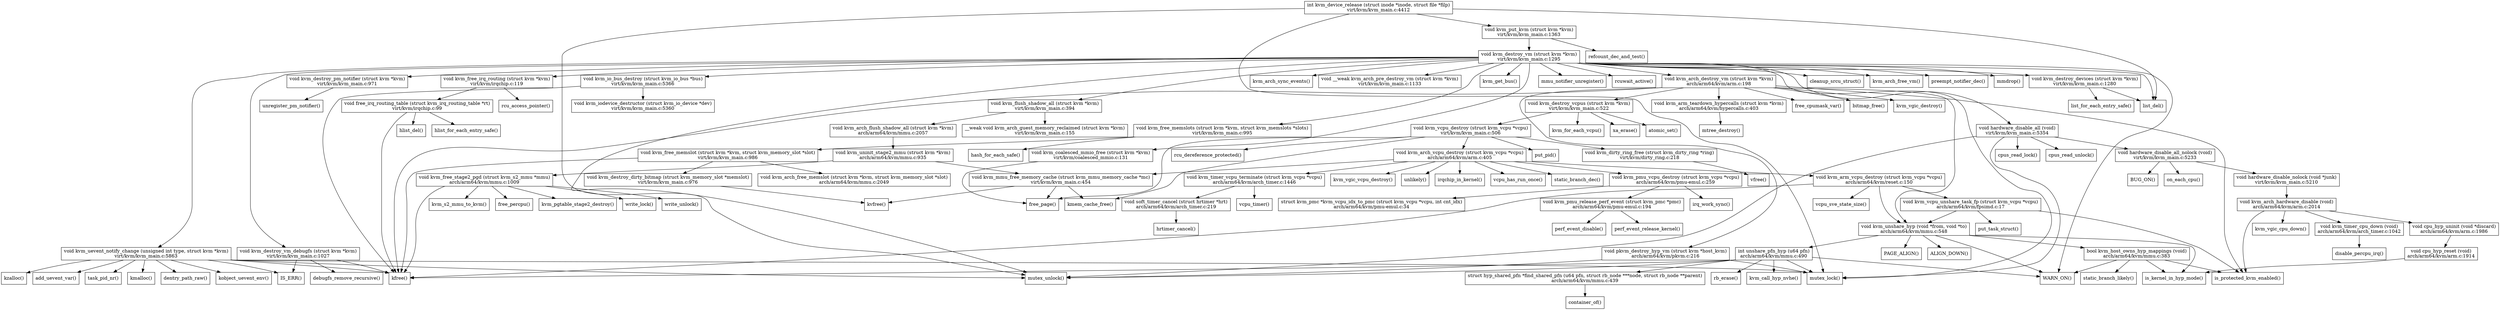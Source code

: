 // subgraph node: kvm_device_release
// subgraph edge: kvm_device_release->list_del
// subgraph node: list_del
// subgraph edge: kvm_device_release->mutex_lock
// subgraph node: mutex_lock
// subgraph edge: kvm_device_release->mutex_unlock
// subgraph node: mutex_unlock
// subgraph edge: kvm_device_release->kvm_put_kvm
// subgraph node: kvm_put_kvm
// subgraph edge: kvm_put_kvm->refcount_dec_and_test
// subgraph node: refcount_dec_and_test
// subgraph edge: kvm_put_kvm->kvm_destroy_vm
// subgraph node: kvm_destroy_vm
// subgraph edge: kvm_destroy_vm->WARN_ON
// subgraph node: WARN_ON
// subgraph edge: kvm_destroy_vm->list_del
// subgraph edge: kvm_destroy_vm->mutex_lock
// subgraph edge: kvm_destroy_vm->mutex_unlock
// subgraph edge: kvm_destroy_vm->kvm_destroy_pm_notifier
// subgraph node: kvm_destroy_pm_notifier
// subgraph edge: kvm_destroy_pm_notifier->unregister_pm_notifier
// subgraph node: unregister_pm_notifier
// subgraph edge: kvm_destroy_vm->kvm_uevent_notify_change
// subgraph node: kvm_uevent_notify_change
// subgraph edge: kvm_uevent_notify_change->IS_ERR
// subgraph node: IS_ERR
// subgraph edge: kvm_uevent_notify_change->kfree
// subgraph node: kfree
// subgraph edge: kvm_uevent_notify_change->mutex_lock
// subgraph edge: kvm_uevent_notify_change->mutex_unlock
// subgraph edge: kvm_uevent_notify_change->kzalloc
// subgraph node: kzalloc
// subgraph edge: kvm_uevent_notify_change->add_uevent_var
// subgraph node: add_uevent_var
// subgraph edge: kvm_uevent_notify_change->task_pid_nr
// subgraph node: task_pid_nr
// subgraph edge: kvm_uevent_notify_change->kmalloc
// subgraph node: kmalloc
// subgraph edge: kvm_uevent_notify_change->dentry_path_raw
// subgraph node: dentry_path_raw
// subgraph edge: kvm_uevent_notify_change->kobject_uevent_env
// subgraph node: kobject_uevent_env
// subgraph edge: kvm_destroy_vm->kvm_destroy_vm_debugfs
// subgraph node: kvm_destroy_vm_debugfs
// subgraph edge: kvm_destroy_vm_debugfs->IS_ERR
// subgraph edge: kvm_destroy_vm_debugfs->kfree
// subgraph edge: kvm_destroy_vm_debugfs->debugfs_remove_recursive
// subgraph node: debugfs_remove_recursive
// subgraph edge: kvm_destroy_vm->kvm_arch_sync_events
// subgraph node: kvm_arch_sync_events
// subgraph edge: kvm_destroy_vm->kvm_arch_pre_destroy_vm
// subgraph node: kvm_arch_pre_destroy_vm
// subgraph edge: kvm_destroy_vm->kvm_free_irq_routing
// subgraph node: kvm_free_irq_routing
// subgraph edge: kvm_free_irq_routing->rcu_access_pointer
// subgraph node: rcu_access_pointer
// subgraph edge: kvm_free_irq_routing->free_irq_routing_table
// subgraph node: free_irq_routing_table
// subgraph edge: free_irq_routing_table->kfree
// subgraph edge: free_irq_routing_table->hlist_for_each_entry_safe
// subgraph node: hlist_for_each_entry_safe
// subgraph edge: free_irq_routing_table->hlist_del
// subgraph node: hlist_del
// subgraph edge: kvm_destroy_vm->kvm_get_bus
// subgraph node: kvm_get_bus
// subgraph edge: kvm_destroy_vm->kvm_io_bus_destroy
// subgraph node: kvm_io_bus_destroy
// subgraph edge: kvm_io_bus_destroy->kfree
// subgraph edge: kvm_io_bus_destroy->kvm_iodevice_destructor
// subgraph node: kvm_iodevice_destructor
// subgraph edge: kvm_destroy_vm->kvm_coalesced_mmio_free
// subgraph node: kvm_coalesced_mmio_free
// subgraph edge: kvm_coalesced_mmio_free->free_page
// subgraph node: free_page
// subgraph edge: kvm_destroy_vm->mmu_notifier_unregister
// subgraph node: mmu_notifier_unregister
// subgraph edge: kvm_destroy_vm->rcuwait_active
// subgraph node: rcuwait_active
// subgraph edge: kvm_destroy_vm->kvm_flush_shadow_all
// subgraph node: kvm_flush_shadow_all
// subgraph edge: kvm_flush_shadow_all->kvm_arch_flush_shadow_all
// subgraph node: kvm_arch_flush_shadow_all
// subgraph edge: kvm_arch_flush_shadow_all->kvm_uninit_stage2_mmu
// subgraph node: kvm_uninit_stage2_mmu
// subgraph edge: kvm_uninit_stage2_mmu->kvm_free_stage2_pgd
// subgraph node: kvm_free_stage2_pgd
// subgraph edge: kvm_free_stage2_pgd->write_lock
// subgraph node: write_lock
// subgraph edge: kvm_free_stage2_pgd->write_unlock
// subgraph node: write_unlock
// subgraph edge: kvm_free_stage2_pgd->kfree
// subgraph edge: kvm_free_stage2_pgd->kvm_s2_mmu_to_kvm
// subgraph node: kvm_s2_mmu_to_kvm
// subgraph edge: kvm_free_stage2_pgd->free_percpu
// subgraph node: free_percpu
// subgraph edge: kvm_free_stage2_pgd->kvm_pgtable_stage2_destroy
// subgraph node: kvm_pgtable_stage2_destroy
// subgraph edge: kvm_uninit_stage2_mmu->kvm_mmu_free_memory_cache
// subgraph node: kvm_mmu_free_memory_cache
// subgraph edge: kvm_mmu_free_memory_cache->free_page
// subgraph edge: kvm_mmu_free_memory_cache->kmem_cache_free
// subgraph node: kmem_cache_free
// subgraph edge: kvm_mmu_free_memory_cache->kvfree
// subgraph node: kvfree
// subgraph edge: kvm_flush_shadow_all->kvm_arch_guest_memory_reclaimed
// subgraph node: kvm_arch_guest_memory_reclaimed
// subgraph edge: kvm_destroy_vm->kvm_arch_destroy_vm
// subgraph node: kvm_arch_destroy_vm
// subgraph edge: kvm_arch_destroy_vm->kfree
// subgraph edge: kvm_arch_destroy_vm->is_protected_kvm_enabled
// subgraph node: is_protected_kvm_enabled
// subgraph edge: kvm_arch_destroy_vm->free_cpumask_var
// subgraph node: free_cpumask_var
// subgraph edge: kvm_arch_destroy_vm->bitmap_free
// subgraph node: bitmap_free
// subgraph edge: kvm_arch_destroy_vm->kvm_vgic_destroy
// subgraph node: kvm_vgic_destroy
// subgraph edge: kvm_arch_destroy_vm->pkvm_destroy_hyp_vm
// subgraph node: pkvm_destroy_hyp_vm
// subgraph edge: pkvm_destroy_hyp_vm->mutex_lock
// subgraph edge: pkvm_destroy_hyp_vm->mutex_unlock
// subgraph edge: kvm_arch_destroy_vm->kvm_destroy_vcpus
// subgraph node: kvm_destroy_vcpus
// subgraph edge: kvm_destroy_vcpus->kvm_for_each_vcpu
// subgraph node: kvm_for_each_vcpu
// subgraph edge: kvm_destroy_vcpus->kvm_vcpu_destroy
// subgraph node: kvm_vcpu_destroy
// subgraph edge: kvm_vcpu_destroy->free_page
// subgraph edge: kvm_vcpu_destroy->kmem_cache_free
// subgraph edge: kvm_vcpu_destroy->kvm_arch_vcpu_destroy
// subgraph node: kvm_arch_vcpu_destroy
// subgraph edge: kvm_arch_vcpu_destroy->unlikely
// subgraph node: unlikely
// subgraph edge: kvm_arch_vcpu_destroy->irqchip_in_kernel
// subgraph node: irqchip_in_kernel
// subgraph edge: kvm_arch_vcpu_destroy->kvm_mmu_free_memory_cache
// subgraph edge: kvm_arch_vcpu_destroy->vcpu_has_run_once
// subgraph node: vcpu_has_run_once
// subgraph edge: kvm_arch_vcpu_destroy->static_branch_dec
// subgraph node: static_branch_dec
// subgraph edge: kvm_arch_vcpu_destroy->kvm_timer_vcpu_terminate
// subgraph node: kvm_timer_vcpu_terminate
// subgraph edge: kvm_timer_vcpu_terminate->soft_timer_cancel
// subgraph node: soft_timer_cancel
// subgraph edge: soft_timer_cancel->hrtimer_cancel
// subgraph node: hrtimer_cancel
// subgraph edge: kvm_timer_vcpu_terminate->vcpu_timer
// subgraph node: vcpu_timer
// subgraph edge: kvm_arch_vcpu_destroy->kvm_pmu_vcpu_destroy
// subgraph node: kvm_pmu_vcpu_destroy
// subgraph edge: kvm_pmu_vcpu_destroy->kvm_vcpu_idx_to_pmc
// subgraph node: kvm_vcpu_idx_to_pmc
// subgraph edge: kvm_pmu_vcpu_destroy->kvm_pmu_release_perf_event
// subgraph node: kvm_pmu_release_perf_event
// subgraph edge: kvm_pmu_release_perf_event->perf_event_disable
// subgraph node: perf_event_disable
// subgraph edge: kvm_pmu_release_perf_event->perf_event_release_kernel
// subgraph node: perf_event_release_kernel
// subgraph edge: kvm_pmu_vcpu_destroy->irq_work_sync
// subgraph node: irq_work_sync
// subgraph edge: kvm_arch_vcpu_destroy->kvm_vgic_vcpu_destroy
// subgraph node: kvm_vgic_vcpu_destroy
// subgraph edge: kvm_arch_vcpu_destroy->kvm_arm_vcpu_destroy
// subgraph node: kvm_arm_vcpu_destroy
// subgraph edge: kvm_arm_vcpu_destroy->kfree
// subgraph edge: kvm_arm_vcpu_destroy->kvm_unshare_hyp
// subgraph node: kvm_unshare_hyp
// subgraph edge: kvm_unshare_hyp->WARN_ON
// subgraph edge: kvm_unshare_hyp->is_kernel_in_hyp_mode
// subgraph node: is_kernel_in_hyp_mode
// subgraph edge: kvm_unshare_hyp->ALIGN_DOWN
// subgraph node: ALIGN_DOWN
// subgraph edge: kvm_unshare_hyp->kvm_host_owns_hyp_mappings
// subgraph node: kvm_host_owns_hyp_mappings
// subgraph edge: kvm_host_owns_hyp_mappings->WARN_ON
// subgraph edge: kvm_host_owns_hyp_mappings->is_protected_kvm_enabled
// subgraph edge: kvm_host_owns_hyp_mappings->is_kernel_in_hyp_mode
// subgraph edge: kvm_host_owns_hyp_mappings->static_branch_likely
// subgraph node: static_branch_likely
// subgraph edge: kvm_unshare_hyp->PAGE_ALIGN
// subgraph node: PAGE_ALIGN
// subgraph edge: kvm_unshare_hyp->unshare_pfn_hyp
// subgraph node: unshare_pfn_hyp
// subgraph edge: unshare_pfn_hyp->WARN_ON
// subgraph edge: unshare_pfn_hyp->kfree
// subgraph edge: unshare_pfn_hyp->mutex_lock
// subgraph edge: unshare_pfn_hyp->mutex_unlock
// subgraph edge: unshare_pfn_hyp->kvm_call_hyp_nvhe
// subgraph node: kvm_call_hyp_nvhe
// subgraph edge: unshare_pfn_hyp->find_shared_pfn
// subgraph node: find_shared_pfn
// subgraph edge: find_shared_pfn->container_of
// subgraph node: container_of
// subgraph edge: unshare_pfn_hyp->rb_erase
// subgraph node: rb_erase
// subgraph edge: kvm_arm_vcpu_destroy->kvm_vcpu_unshare_task_fp
// subgraph node: kvm_vcpu_unshare_task_fp
// subgraph edge: kvm_vcpu_unshare_task_fp->is_protected_kvm_enabled
// subgraph edge: kvm_vcpu_unshare_task_fp->kvm_unshare_hyp
// subgraph edge: kvm_vcpu_unshare_task_fp->put_task_struct
// subgraph node: put_task_struct
// subgraph edge: kvm_arm_vcpu_destroy->vcpu_sve_state_size
// subgraph node: vcpu_sve_state_size
// subgraph edge: kvm_vcpu_destroy->kvm_dirty_ring_free
// subgraph node: kvm_dirty_ring_free
// subgraph edge: kvm_dirty_ring_free->vfree
// subgraph node: vfree
// subgraph edge: kvm_vcpu_destroy->put_pid
// subgraph node: put_pid
// subgraph edge: kvm_vcpu_destroy->rcu_dereference_protected
// subgraph node: rcu_dereference_protected
// subgraph edge: kvm_destroy_vcpus->xa_erase
// subgraph node: xa_erase
// subgraph edge: kvm_destroy_vcpus->atomic_set
// subgraph node: atomic_set
// subgraph edge: kvm_arch_destroy_vm->kvm_unshare_hyp
// subgraph edge: kvm_arch_destroy_vm->kvm_arm_teardown_hypercalls
// subgraph node: kvm_arm_teardown_hypercalls
// subgraph edge: kvm_arm_teardown_hypercalls->mtree_destroy
// subgraph node: mtree_destroy
// subgraph edge: kvm_destroy_vm->kvm_destroy_devices
// subgraph node: kvm_destroy_devices
// subgraph edge: kvm_destroy_devices->list_del
// subgraph edge: kvm_destroy_devices->list_for_each_entry_safe
// subgraph node: list_for_each_entry_safe
// subgraph edge: kvm_destroy_vm->kvm_free_memslots
// subgraph node: kvm_free_memslots
// subgraph edge: kvm_free_memslots->hash_for_each_safe
// subgraph node: hash_for_each_safe
// subgraph edge: kvm_free_memslots->kvm_free_memslot
// subgraph node: kvm_free_memslot
// subgraph edge: kvm_free_memslot->kfree
// subgraph edge: kvm_free_memslot->kvm_destroy_dirty_bitmap
// subgraph node: kvm_destroy_dirty_bitmap
// subgraph edge: kvm_destroy_dirty_bitmap->kvfree
// subgraph edge: kvm_free_memslot->kvm_arch_free_memslot
// subgraph node: kvm_arch_free_memslot
// subgraph edge: kvm_destroy_vm->cleanup_srcu_struct
// subgraph node: cleanup_srcu_struct
// subgraph edge: kvm_destroy_vm->kvm_arch_free_vm
// subgraph node: kvm_arch_free_vm
// subgraph edge: kvm_destroy_vm->preempt_notifier_dec
// subgraph node: preempt_notifier_dec
// subgraph edge: kvm_destroy_vm->hardware_disable_all
// subgraph node: hardware_disable_all
// subgraph edge: hardware_disable_all->mutex_lock
// subgraph edge: hardware_disable_all->mutex_unlock
// subgraph edge: hardware_disable_all->cpus_read_lock
// subgraph node: cpus_read_lock
// subgraph edge: hardware_disable_all->hardware_disable_all_nolock
// subgraph node: hardware_disable_all_nolock
// subgraph edge: hardware_disable_all_nolock->BUG_ON
// subgraph node: BUG_ON
// subgraph edge: hardware_disable_all_nolock->on_each_cpu
// subgraph node: on_each_cpu
// subgraph edge: hardware_disable_all_nolock->hardware_disable_nolock
// subgraph node: hardware_disable_nolock
// subgraph edge: hardware_disable_nolock->kvm_arch_hardware_disable
// subgraph node: kvm_arch_hardware_disable
// subgraph edge: kvm_arch_hardware_disable->is_protected_kvm_enabled
// subgraph edge: kvm_arch_hardware_disable->cpu_hyp_uninit
// subgraph node: cpu_hyp_uninit
// subgraph edge: cpu_hyp_uninit->cpu_hyp_reset
// subgraph node: cpu_hyp_reset
// subgraph edge: cpu_hyp_reset->is_kernel_in_hyp_mode
// subgraph edge: kvm_arch_hardware_disable->kvm_timer_cpu_down
// subgraph node: kvm_timer_cpu_down
// subgraph edge: kvm_timer_cpu_down->disable_percpu_irq
// subgraph node: disable_percpu_irq
// subgraph edge: kvm_arch_hardware_disable->kvm_vgic_cpu_down
// subgraph node: kvm_vgic_cpu_down
// subgraph edge: hardware_disable_all->cpus_read_unlock
// subgraph node: cpus_read_unlock
// subgraph edge: kvm_destroy_vm->mmdrop
// subgraph node: mmdrop
digraph gvpr_result {
	node [shape=box];
	soft_timer_cancel	[label="void soft_timer_cancel (struct hrtimer *hrt)
arch/arm64/kvm/arch_timer.c:219"];
	hrtimer_cancel	[label="hrtimer_cancel()"];
	soft_timer_cancel -> hrtimer_cancel;
	WARN_ON	[label="WARN_ON()"];
	unlikely	[label="unlikely()"];
	irqchip_in_kernel	[label="irqchip_in_kernel()"];
	vcpu_timer	[label="vcpu_timer()"];
	write_lock	[label="write_lock()"];
	write_unlock	[label="write_unlock()"];
	BUG_ON	[label="BUG_ON()"];
	kvm_vcpu_idx_to_pmc	[label="struct kvm_pmc *kvm_vcpu_idx_to_pmc (struct kvm_vcpu *vcpu, int cnt_idx)
arch/arm64/kvm/pmu-emul.c:34"];
	IS_ERR	[label="IS_ERR()"];
	container_of	[label="container_of()"];
	kvm_pmu_release_perf_event	[label="void kvm_pmu_release_perf_event (struct kvm_pmc *pmc)
arch/arm64/kvm/pmu-emul.c:194"];
	perf_event_disable	[label="perf_event_disable()"];
	kvm_pmu_release_perf_event -> perf_event_disable;
	perf_event_release_kernel	[label="perf_event_release_kernel()"];
	kvm_pmu_release_perf_event -> perf_event_release_kernel;
	list_del	[label="list_del()"];
	kfree	[label="kfree()"];
	is_protected_kvm_enabled	[label="is_protected_kvm_enabled()"];
	is_kernel_in_hyp_mode	[label="is_kernel_in_hyp_mode()"];
	on_each_cpu	[label="on_each_cpu()"];
	mutex_lock	[label="mutex_lock()"];
	mutex_unlock	[label="mutex_unlock()"];
	static_branch_likely	[label="static_branch_likely()"];
	disable_percpu_irq	[label="disable_percpu_irq()"];
	kvm_for_each_vcpu	[label="kvm_for_each_vcpu()"];
	cpu_hyp_reset	[label="void cpu_hyp_reset (void)
arch/arm64/kvm/arm.c:1914"];
	cpu_hyp_reset -> is_kernel_in_hyp_mode;
	kvm_call_hyp_nvhe	[label="kvm_call_hyp_nvhe()"];
	ALIGN_DOWN	[label="ALIGN_DOWN()"];
	kzalloc	[label="kzalloc()"];
	kvm_host_owns_hyp_mappings	[label="bool kvm_host_owns_hyp_mappings (void)
arch/arm64/kvm/mmu.c:383"];
	kvm_host_owns_hyp_mappings -> WARN_ON;
	kvm_host_owns_hyp_mappings -> is_protected_kvm_enabled;
	kvm_host_owns_hyp_mappings -> is_kernel_in_hyp_mode;
	kvm_host_owns_hyp_mappings -> static_branch_likely;
	PAGE_ALIGN	[label="PAGE_ALIGN()"];
	free_page	[label="free_page()"];
	cpu_hyp_uninit	[label="void cpu_hyp_uninit (void *discard)
arch/arm64/kvm/arm.c:1986"];
	cpu_hyp_uninit -> cpu_hyp_reset;
	free_cpumask_var	[label="free_cpumask_var()"];
	hardware_disable_nolock	[label="void hardware_disable_nolock (void *junk)
virt/kvm/kvm_main.c:5210"];
	kvm_arch_hardware_disable	[label="void kvm_arch_hardware_disable (void)
arch/arm64/kvm/arm.c:2014"];
	hardware_disable_nolock -> kvm_arch_hardware_disable;
	kvm_arch_hardware_disable -> is_protected_kvm_enabled;
	kvm_arch_hardware_disable -> cpu_hyp_uninit;
	kvm_timer_cpu_down	[label="void kvm_timer_cpu_down (void)
arch/arm64/kvm/arch_timer.c:1042"];
	kvm_arch_hardware_disable -> kvm_timer_cpu_down;
	kvm_vgic_cpu_down	[label="kvm_vgic_cpu_down()"];
	kvm_arch_hardware_disable -> kvm_vgic_cpu_down;
	kvm_timer_cpu_down -> disable_percpu_irq;
	bitmap_free	[label="bitmap_free()"];
	kmem_cache_free	[label="kmem_cache_free()"];
	kvm_put_kvm	[label="void kvm_put_kvm (struct kvm *kvm)
virt/kvm/kvm_main.c:1363"];
	refcount_dec_and_test	[label="refcount_dec_and_test()"];
	kvm_put_kvm -> refcount_dec_and_test;
	kvm_destroy_vm	[label="void kvm_destroy_vm (struct kvm *kvm)
virt/kvm/kvm_main.c:1295"];
	kvm_put_kvm -> kvm_destroy_vm;
	kvm_destroy_vm -> WARN_ON;
	kvm_destroy_vm -> list_del;
	kvm_destroy_vm -> mutex_lock;
	kvm_destroy_vm -> mutex_unlock;
	kvm_destroy_pm_notifier	[label="void kvm_destroy_pm_notifier (struct kvm *kvm)
virt/kvm/kvm_main.c:971"];
	kvm_destroy_vm -> kvm_destroy_pm_notifier;
	kvm_uevent_notify_change	[label="void kvm_uevent_notify_change (unsigned int type, struct kvm *kvm)
virt/kvm/kvm_main.c:5863"];
	kvm_destroy_vm -> kvm_uevent_notify_change;
	kvm_destroy_vm_debugfs	[label="void kvm_destroy_vm_debugfs (struct kvm *kvm)
virt/kvm/kvm_main.c:1027"];
	kvm_destroy_vm -> kvm_destroy_vm_debugfs;
	kvm_arch_sync_events	[label="kvm_arch_sync_events()"];
	kvm_destroy_vm -> kvm_arch_sync_events;
	kvm_arch_pre_destroy_vm	[label="void __weak kvm_arch_pre_destroy_vm (struct kvm *kvm)
virt/kvm/kvm_main.c:1133"];
	kvm_destroy_vm -> kvm_arch_pre_destroy_vm;
	kvm_free_irq_routing	[label="void kvm_free_irq_routing (struct kvm *kvm)
virt/kvm/irqchip.c:119"];
	kvm_destroy_vm -> kvm_free_irq_routing;
	kvm_get_bus	[label="kvm_get_bus()"];
	kvm_destroy_vm -> kvm_get_bus;
	kvm_io_bus_destroy	[label="void kvm_io_bus_destroy (struct kvm_io_bus *bus)
virt/kvm/kvm_main.c:5366"];
	kvm_destroy_vm -> kvm_io_bus_destroy;
	kvm_coalesced_mmio_free	[label="void kvm_coalesced_mmio_free (struct kvm *kvm)
virt/kvm/coalesced_mmio.c:131"];
	kvm_destroy_vm -> kvm_coalesced_mmio_free;
	mmu_notifier_unregister	[label="mmu_notifier_unregister()"];
	kvm_destroy_vm -> mmu_notifier_unregister;
	rcuwait_active	[label="rcuwait_active()"];
	kvm_destroy_vm -> rcuwait_active;
	kvm_flush_shadow_all	[label="void kvm_flush_shadow_all (struct kvm *kvm)
virt/kvm/kvm_main.c:394"];
	kvm_destroy_vm -> kvm_flush_shadow_all;
	kvm_arch_destroy_vm	[label="void kvm_arch_destroy_vm (struct kvm *kvm)
arch/arm64/kvm/arm.c:198"];
	kvm_destroy_vm -> kvm_arch_destroy_vm;
	kvm_destroy_devices	[label="void kvm_destroy_devices (struct kvm *kvm)
virt/kvm/kvm_main.c:1280"];
	kvm_destroy_vm -> kvm_destroy_devices;
	kvm_free_memslots	[label="void kvm_free_memslots (struct kvm *kvm, struct kvm_memslots *slots)
virt/kvm/kvm_main.c:995"];
	kvm_destroy_vm -> kvm_free_memslots;
	cleanup_srcu_struct	[label="cleanup_srcu_struct()"];
	kvm_destroy_vm -> cleanup_srcu_struct;
	kvm_arch_free_vm	[label="kvm_arch_free_vm()"];
	kvm_destroy_vm -> kvm_arch_free_vm;
	preempt_notifier_dec	[label="preempt_notifier_dec()"];
	kvm_destroy_vm -> preempt_notifier_dec;
	hardware_disable_all	[label="void hardware_disable_all (void)
virt/kvm/kvm_main.c:5354"];
	kvm_destroy_vm -> hardware_disable_all;
	mmdrop	[label="mmdrop()"];
	kvm_destroy_vm -> mmdrop;
	unregister_pm_notifier	[label="unregister_pm_notifier()"];
	kvm_destroy_pm_notifier -> unregister_pm_notifier;
	kvm_uevent_notify_change -> IS_ERR;
	kvm_uevent_notify_change -> kfree;
	kvm_uevent_notify_change -> mutex_lock;
	kvm_uevent_notify_change -> mutex_unlock;
	kvm_uevent_notify_change -> kzalloc;
	add_uevent_var	[label="add_uevent_var()"];
	kvm_uevent_notify_change -> add_uevent_var;
	task_pid_nr	[label="task_pid_nr()"];
	kvm_uevent_notify_change -> task_pid_nr;
	kmalloc	[label="kmalloc()"];
	kvm_uevent_notify_change -> kmalloc;
	dentry_path_raw	[label="dentry_path_raw()"];
	kvm_uevent_notify_change -> dentry_path_raw;
	kobject_uevent_env	[label="kobject_uevent_env()"];
	kvm_uevent_notify_change -> kobject_uevent_env;
	kvm_destroy_vm_debugfs -> IS_ERR;
	kvm_destroy_vm_debugfs -> kfree;
	debugfs_remove_recursive	[label="debugfs_remove_recursive()"];
	kvm_destroy_vm_debugfs -> debugfs_remove_recursive;
	rcu_access_pointer	[label="rcu_access_pointer()"];
	kvm_free_irq_routing -> rcu_access_pointer;
	free_irq_routing_table	[label="void free_irq_routing_table (struct kvm_irq_routing_table *rt)
virt/kvm/irqchip.c:99"];
	kvm_free_irq_routing -> free_irq_routing_table;
	kvm_io_bus_destroy -> kfree;
	kvm_iodevice_destructor	[label="void kvm_iodevice_destructor (struct kvm_io_device *dev)
virt/kvm/kvm_main.c:5360"];
	kvm_io_bus_destroy -> kvm_iodevice_destructor;
	kvm_coalesced_mmio_free -> free_page;
	kvm_arch_flush_shadow_all	[label="void kvm_arch_flush_shadow_all (struct kvm *kvm)
arch/arm64/kvm/mmu.c:2057"];
	kvm_flush_shadow_all -> kvm_arch_flush_shadow_all;
	kvm_arch_guest_memory_reclaimed	[label="__weak void kvm_arch_guest_memory_reclaimed (struct kvm *kvm)
virt/kvm/kvm_main.c:155"];
	kvm_flush_shadow_all -> kvm_arch_guest_memory_reclaimed;
	kvm_arch_destroy_vm -> kfree;
	kvm_arch_destroy_vm -> is_protected_kvm_enabled;
	kvm_arch_destroy_vm -> free_cpumask_var;
	kvm_arch_destroy_vm -> bitmap_free;
	kvm_vgic_destroy	[label="kvm_vgic_destroy()"];
	kvm_arch_destroy_vm -> kvm_vgic_destroy;
	pkvm_destroy_hyp_vm	[label="void pkvm_destroy_hyp_vm (struct kvm *host_kvm)
arch/arm64/kvm/pkvm.c:216"];
	kvm_arch_destroy_vm -> pkvm_destroy_hyp_vm;
	kvm_destroy_vcpus	[label="void kvm_destroy_vcpus (struct kvm *kvm)
virt/kvm/kvm_main.c:522"];
	kvm_arch_destroy_vm -> kvm_destroy_vcpus;
	kvm_unshare_hyp	[label="void kvm_unshare_hyp (void *from, void *to)
arch/arm64/kvm/mmu.c:548"];
	kvm_arch_destroy_vm -> kvm_unshare_hyp;
	kvm_arm_teardown_hypercalls	[label="void kvm_arm_teardown_hypercalls (struct kvm *kvm)
arch/arm64/kvm/hypercalls.c:403"];
	kvm_arch_destroy_vm -> kvm_arm_teardown_hypercalls;
	kvm_destroy_devices -> list_del;
	list_for_each_entry_safe	[label="list_for_each_entry_safe()"];
	kvm_destroy_devices -> list_for_each_entry_safe;
	hash_for_each_safe	[label="hash_for_each_safe()"];
	kvm_free_memslots -> hash_for_each_safe;
	kvm_free_memslot	[label="void kvm_free_memslot (struct kvm *kvm, struct kvm_memory_slot *slot)
virt/kvm/kvm_main.c:986"];
	kvm_free_memslots -> kvm_free_memslot;
	hardware_disable_all -> mutex_lock;
	hardware_disable_all -> mutex_unlock;
	cpus_read_lock	[label="cpus_read_lock()"];
	hardware_disable_all -> cpus_read_lock;
	hardware_disable_all_nolock	[label="void hardware_disable_all_nolock (void)
virt/kvm/kvm_main.c:5233"];
	hardware_disable_all -> hardware_disable_all_nolock;
	cpus_read_unlock	[label="cpus_read_unlock()"];
	hardware_disable_all -> cpus_read_unlock;
	free_irq_routing_table -> kfree;
	hlist_for_each_entry_safe	[label="hlist_for_each_entry_safe()"];
	free_irq_routing_table -> hlist_for_each_entry_safe;
	hlist_del	[label="hlist_del()"];
	free_irq_routing_table -> hlist_del;
	kvm_uninit_stage2_mmu	[label="void kvm_uninit_stage2_mmu (struct kvm *kvm)
arch/arm64/kvm/mmu.c:935"];
	kvm_arch_flush_shadow_all -> kvm_uninit_stage2_mmu;
	kvm_free_stage2_pgd	[label="void kvm_free_stage2_pgd (struct kvm_s2_mmu *mmu)
arch/arm64/kvm/mmu.c:1009"];
	kvm_uninit_stage2_mmu -> kvm_free_stage2_pgd;
	kvm_mmu_free_memory_cache	[label="void kvm_mmu_free_memory_cache (struct kvm_mmu_memory_cache *mc)
virt/kvm/kvm_main.c:454"];
	kvm_uninit_stage2_mmu -> kvm_mmu_free_memory_cache;
	kvm_free_stage2_pgd -> write_lock;
	kvm_free_stage2_pgd -> write_unlock;
	kvm_free_stage2_pgd -> kfree;
	kvm_s2_mmu_to_kvm	[label="kvm_s2_mmu_to_kvm()"];
	kvm_free_stage2_pgd -> kvm_s2_mmu_to_kvm;
	free_percpu	[label="free_percpu()"];
	kvm_free_stage2_pgd -> free_percpu;
	kvm_pgtable_stage2_destroy	[label="kvm_pgtable_stage2_destroy()"];
	kvm_free_stage2_pgd -> kvm_pgtable_stage2_destroy;
	kvm_mmu_free_memory_cache -> free_page;
	kvm_mmu_free_memory_cache -> kmem_cache_free;
	kvfree	[label="kvfree()"];
	kvm_mmu_free_memory_cache -> kvfree;
	pkvm_destroy_hyp_vm -> mutex_lock;
	pkvm_destroy_hyp_vm -> mutex_unlock;
	kvm_destroy_vcpus -> kvm_for_each_vcpu;
	kvm_vcpu_destroy	[label="void kvm_vcpu_destroy (struct kvm_vcpu *vcpu)
virt/kvm/kvm_main.c:506"];
	kvm_destroy_vcpus -> kvm_vcpu_destroy;
	xa_erase	[label="xa_erase()"];
	kvm_destroy_vcpus -> xa_erase;
	atomic_set	[label="atomic_set()"];
	kvm_destroy_vcpus -> atomic_set;
	kvm_unshare_hyp -> WARN_ON;
	kvm_unshare_hyp -> is_kernel_in_hyp_mode;
	kvm_unshare_hyp -> ALIGN_DOWN;
	kvm_unshare_hyp -> kvm_host_owns_hyp_mappings;
	kvm_unshare_hyp -> PAGE_ALIGN;
	unshare_pfn_hyp	[label="int unshare_pfn_hyp (u64 pfn)
arch/arm64/kvm/mmu.c:490"];
	kvm_unshare_hyp -> unshare_pfn_hyp;
	mtree_destroy	[label="mtree_destroy()"];
	kvm_arm_teardown_hypercalls -> mtree_destroy;
	kvm_vcpu_destroy -> free_page;
	kvm_vcpu_destroy -> kmem_cache_free;
	kvm_arch_vcpu_destroy	[label="void kvm_arch_vcpu_destroy (struct kvm_vcpu *vcpu)
arch/arm64/kvm/arm.c:405"];
	kvm_vcpu_destroy -> kvm_arch_vcpu_destroy;
	kvm_dirty_ring_free	[label="void kvm_dirty_ring_free (struct kvm_dirty_ring *ring)
virt/kvm/dirty_ring.c:218"];
	kvm_vcpu_destroy -> kvm_dirty_ring_free;
	put_pid	[label="put_pid()"];
	kvm_vcpu_destroy -> put_pid;
	rcu_dereference_protected	[label="rcu_dereference_protected()"];
	kvm_vcpu_destroy -> rcu_dereference_protected;
	kvm_arch_vcpu_destroy -> unlikely;
	kvm_arch_vcpu_destroy -> irqchip_in_kernel;
	kvm_arch_vcpu_destroy -> kvm_mmu_free_memory_cache;
	vcpu_has_run_once	[label="vcpu_has_run_once()"];
	kvm_arch_vcpu_destroy -> vcpu_has_run_once;
	static_branch_dec	[label="static_branch_dec()"];
	kvm_arch_vcpu_destroy -> static_branch_dec;
	kvm_timer_vcpu_terminate	[label="void kvm_timer_vcpu_terminate (struct kvm_vcpu *vcpu)
arch/arm64/kvm/arch_timer.c:1446"];
	kvm_arch_vcpu_destroy -> kvm_timer_vcpu_terminate;
	kvm_pmu_vcpu_destroy	[label="void kvm_pmu_vcpu_destroy (struct kvm_vcpu *vcpu)
arch/arm64/kvm/pmu-emul.c:259"];
	kvm_arch_vcpu_destroy -> kvm_pmu_vcpu_destroy;
	kvm_vgic_vcpu_destroy	[label="kvm_vgic_vcpu_destroy()"];
	kvm_arch_vcpu_destroy -> kvm_vgic_vcpu_destroy;
	kvm_arm_vcpu_destroy	[label="void kvm_arm_vcpu_destroy (struct kvm_vcpu *vcpu)
arch/arm64/kvm/reset.c:150"];
	kvm_arch_vcpu_destroy -> kvm_arm_vcpu_destroy;
	vfree	[label="vfree()"];
	kvm_dirty_ring_free -> vfree;
	kvm_timer_vcpu_terminate -> soft_timer_cancel;
	kvm_timer_vcpu_terminate -> vcpu_timer;
	kvm_pmu_vcpu_destroy -> kvm_vcpu_idx_to_pmc;
	kvm_pmu_vcpu_destroy -> kvm_pmu_release_perf_event;
	irq_work_sync	[label="irq_work_sync()"];
	kvm_pmu_vcpu_destroy -> irq_work_sync;
	kvm_arm_vcpu_destroy -> kfree;
	kvm_arm_vcpu_destroy -> kvm_unshare_hyp;
	kvm_vcpu_unshare_task_fp	[label="void kvm_vcpu_unshare_task_fp (struct kvm_vcpu *vcpu)
arch/arm64/kvm/fpsimd.c:17"];
	kvm_arm_vcpu_destroy -> kvm_vcpu_unshare_task_fp;
	vcpu_sve_state_size	[label="vcpu_sve_state_size()"];
	kvm_arm_vcpu_destroy -> vcpu_sve_state_size;
	kvm_vcpu_unshare_task_fp -> is_protected_kvm_enabled;
	kvm_vcpu_unshare_task_fp -> kvm_unshare_hyp;
	put_task_struct	[label="put_task_struct()"];
	kvm_vcpu_unshare_task_fp -> put_task_struct;
	unshare_pfn_hyp -> WARN_ON;
	unshare_pfn_hyp -> kfree;
	unshare_pfn_hyp -> mutex_lock;
	unshare_pfn_hyp -> mutex_unlock;
	unshare_pfn_hyp -> kvm_call_hyp_nvhe;
	find_shared_pfn	[label="struct hyp_shared_pfn *find_shared_pfn (u64 pfn, struct rb_node ***node, struct rb_node **parent)
arch/arm64/kvm/mmu.c:439"];
	unshare_pfn_hyp -> find_shared_pfn;
	rb_erase	[label="rb_erase()"];
	unshare_pfn_hyp -> rb_erase;
	find_shared_pfn -> container_of;
	kvm_free_memslot -> kfree;
	kvm_destroy_dirty_bitmap	[label="void kvm_destroy_dirty_bitmap (struct kvm_memory_slot *memslot)
virt/kvm/kvm_main.c:976"];
	kvm_free_memslot -> kvm_destroy_dirty_bitmap;
	kvm_arch_free_memslot	[label="void kvm_arch_free_memslot (struct kvm *kvm, struct kvm_memory_slot *slot)
arch/arm64/kvm/mmu.c:2049"];
	kvm_free_memslot -> kvm_arch_free_memslot;
	kvm_destroy_dirty_bitmap -> kvfree;
	hardware_disable_all_nolock -> BUG_ON;
	hardware_disable_all_nolock -> on_each_cpu;
	hardware_disable_all_nolock -> hardware_disable_nolock;
	kvm_device_release	[label="int kvm_device_release (struct inode *inode, struct file *filp)
virt/kvm/kvm_main.c:4412"];
	kvm_device_release -> list_del;
	kvm_device_release -> mutex_lock;
	kvm_device_release -> mutex_unlock;
	kvm_device_release -> kvm_put_kvm;
}
